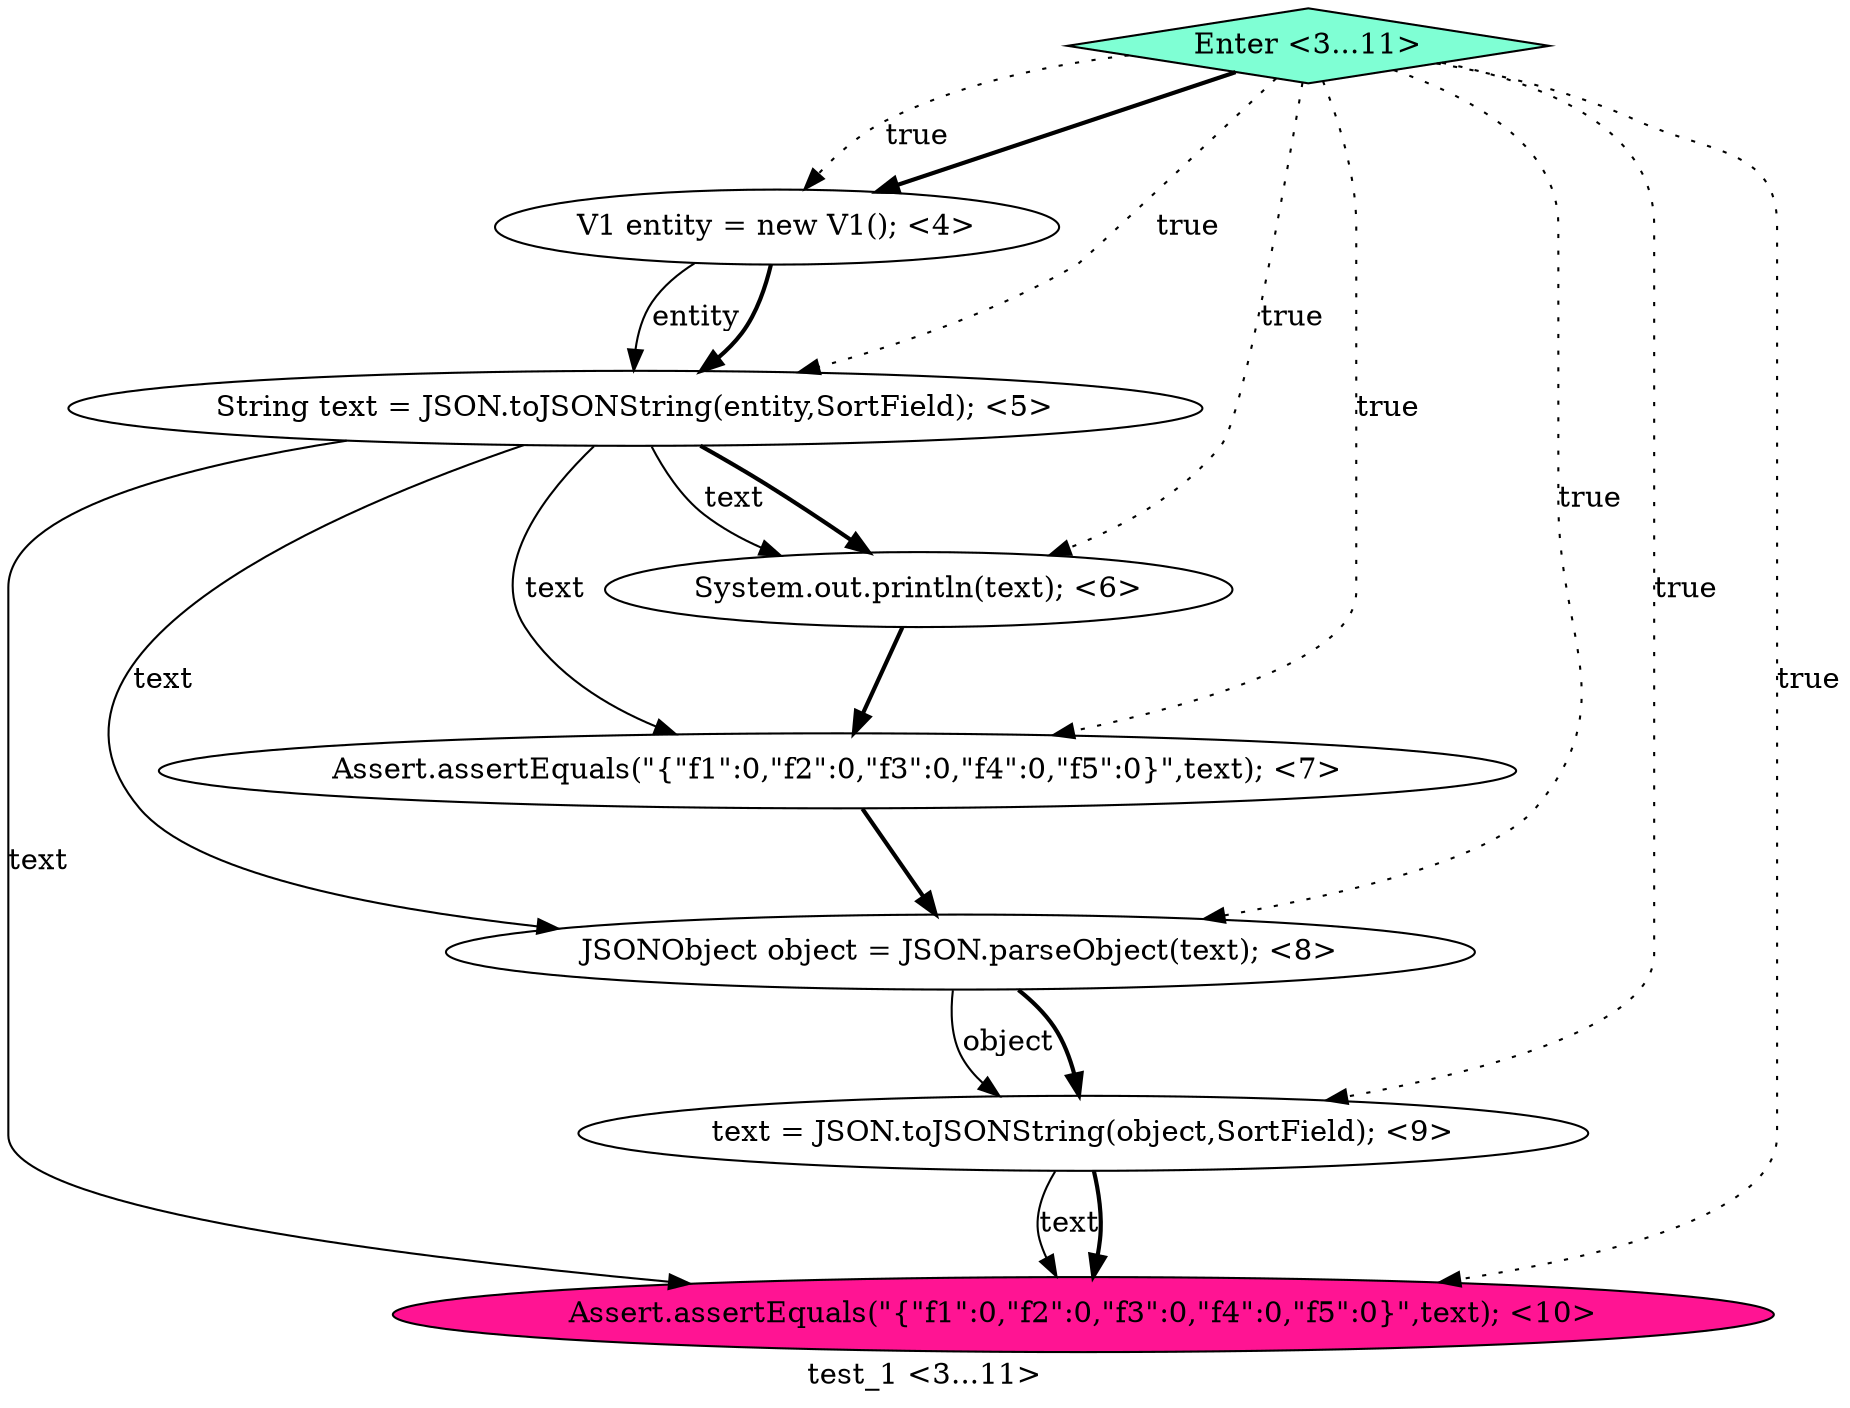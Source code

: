 digraph PDG {
label = "test_1 <3...11>";
0.0 [style = filled, label = "V1 entity = new V1(); <4>", fillcolor = white, shape = ellipse];
0.1 [style = filled, label = "String text = JSON.toJSONString(entity,SortField); <5>", fillcolor = white, shape = ellipse];
0.5 [style = filled, label = "text = JSON.toJSONString(object,SortField); <9>", fillcolor = white, shape = ellipse];
0.6 [style = filled, label = "Assert.assertEquals(\"{\"f1\":0,\"f2\":0,\"f3\":0,\"f4\":0,\"f5\":0}\",text); <10>", fillcolor = deeppink, shape = ellipse];
0.3 [style = filled, label = "Assert.assertEquals(\"{\"f1\":0,\"f2\":0,\"f3\":0,\"f4\":0,\"f5\":0}\",text); <7>", fillcolor = white, shape = ellipse];
0.4 [style = filled, label = "JSONObject object = JSON.parseObject(text); <8>", fillcolor = white, shape = ellipse];
0.2 [style = filled, label = "System.out.println(text); <6>", fillcolor = white, shape = ellipse];
0.7 [style = filled, label = "Enter <3...11>", fillcolor = aquamarine, shape = diamond];
0.0 -> 0.1 [style = solid, label="entity"];
0.0 -> 0.1 [style = bold, label=""];
0.1 -> 0.2 [style = solid, label="text"];
0.1 -> 0.2 [style = bold, label=""];
0.1 -> 0.3 [style = solid, label="text"];
0.1 -> 0.4 [style = solid, label="text"];
0.1 -> 0.6 [style = solid, label="text"];
0.2 -> 0.3 [style = bold, label=""];
0.3 -> 0.4 [style = bold, label=""];
0.4 -> 0.5 [style = solid, label="object"];
0.4 -> 0.5 [style = bold, label=""];
0.5 -> 0.6 [style = solid, label="text"];
0.5 -> 0.6 [style = bold, label=""];
0.7 -> 0.0 [style = dotted, label="true"];
0.7 -> 0.0 [style = bold, label=""];
0.7 -> 0.1 [style = dotted, label="true"];
0.7 -> 0.2 [style = dotted, label="true"];
0.7 -> 0.3 [style = dotted, label="true"];
0.7 -> 0.4 [style = dotted, label="true"];
0.7 -> 0.5 [style = dotted, label="true"];
0.7 -> 0.6 [style = dotted, label="true"];
}
